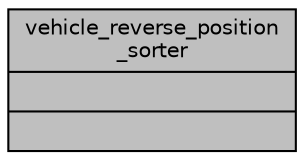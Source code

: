 digraph "vehicle_reverse_position_sorter"
{
  edge [fontname="Helvetica",fontsize="10",labelfontname="Helvetica",labelfontsize="10"];
  node [fontname="Helvetica",fontsize="10",shape=record];
  Node1 [label="{vehicle_reverse_position\l_sorter\n||}",height=0.2,width=0.4,color="black", fillcolor="grey75", style="filled", fontcolor="black"];
}
